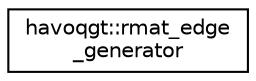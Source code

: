 digraph "Graphical Class Hierarchy"
{
  edge [fontname="Helvetica",fontsize="10",labelfontname="Helvetica",labelfontsize="10"];
  node [fontname="Helvetica",fontsize="10",shape=record];
  rankdir="LR";
  Node1 [label="havoqgt::rmat_edge\l_generator",height=0.2,width=0.4,color="black", fillcolor="white", style="filled",URL="$classhavoqgt_1_1rmat__edge__generator.html"];
}
